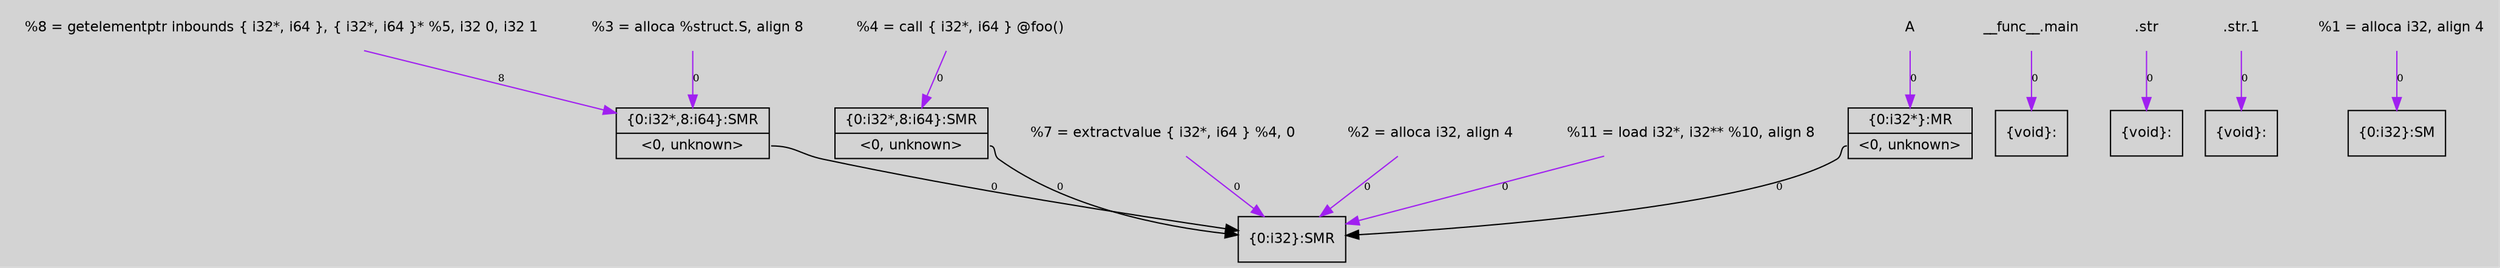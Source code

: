 digraph unnamed {
	graph [center=true, ratio=true, bgcolor=lightgray, fontname=Helvetica];
	node  [fontname=Helvetica, fontsize=11];

	Node0x7f9ac0506130 [shape=record,label="{\{0:i32*\}:MR|{<s0>\<0, unknown\>}}"];
	Node0x7f9ac0506210 [shape=record,label="{\{void\}:}"];
	Node0x7f9ac05062a0 [shape=record,label="{\{void\}:}"];
	Node0x7f9ac05063a0 [shape=record,label="{\{void\}:}"];
	Node0x7f9ac0506480 [shape=record,label="{\{0:i32\}:SM}"];
	Node0x7f9ac05066c0 [shape=record,label="{\{0:i32*,8:i64\}:SMR|{<s0>\<0, unknown\>}}"];
	Node0x7f9ac0506880 [shape=record,label="{\{0:i32*,8:i64\}:SMR|{<s0>\<0, unknown\>}}"];
	Node0x7f9ac0506a40 [shape=record,label="{\{0:i32\}:SMR}"];
	Node0x7f9ac040c638 [shape=plaintext, label ="  %4 = call \{ i32*, i64 \} @foo()"];
	Node0x7f9ac040c638 -> Node0x7f9ac0506880[arrowtail=tee,label="0",fontsize=8,color=purple];
	Node0x7f9ac0500048 [shape=plaintext, label ="  %8 = getelementptr inbounds \{ i32*, i64 \}, \{ i32*, i64 \}* %5, i32 0, i32 1"];
	Node0x7f9ac0500048 -> Node0x7f9ac05066c0[arrowtail=tee,label="8",fontsize=8,color=purple];
	Node0x7f9ac040b088 [shape=plaintext, label =".str.1"];
	Node0x7f9ac040b088 -> Node0x7f9ac05063a0[arrowtail=tee,label="0",fontsize=8,color=purple];
	Node0x7f9ac040ac38 [shape=plaintext, label ="A"];
	Node0x7f9ac040ac38 -> Node0x7f9ac0506130[arrowtail=tee,label="0",fontsize=8,color=purple];
	Node0x7f9ac040c7b8 [shape=plaintext, label ="  %7 = extractvalue \{ i32*, i64 \} %4, 0"];
	Node0x7f9ac040c7b8 -> Node0x7f9ac0506a40[arrowtail=tee,label="0",fontsize=8,color=purple];
	Node0x7f9ac040c3c8 [shape=plaintext, label ="  %1 = alloca i32, align 4"];
	Node0x7f9ac040c3c8 -> Node0x7f9ac0506480[arrowtail=tee,label="0",fontsize=8,color=purple];
	Node0x7f9ac040c428 [shape=plaintext, label ="  %2 = alloca i32, align 4"];
	Node0x7f9ac040c428 -> Node0x7f9ac0506a40[arrowtail=tee,label="0",fontsize=8,color=purple];
	Node0x7f9ac040c488 [shape=plaintext, label ="  %3 = alloca %struct.S, align 8"];
	Node0x7f9ac040c488 -> Node0x7f9ac05066c0[arrowtail=tee,label="0",fontsize=8,color=purple];
	Node0x7f9ac05002a8 [shape=plaintext, label ="  %11 = load i32*, i32** %10, align 8"];
	Node0x7f9ac05002a8 -> Node0x7f9ac0506a40[arrowtail=tee,label="0",fontsize=8,color=purple];
	Node0x7f9ac040afa8 [shape=plaintext, label =".str"];
	Node0x7f9ac040afa8 -> Node0x7f9ac05062a0[arrowtail=tee,label="0",fontsize=8,color=purple];
	Node0x7f9ac040aeb8 [shape=plaintext, label ="__func__.main"];
	Node0x7f9ac040aeb8 -> Node0x7f9ac0506210[arrowtail=tee,label="0",fontsize=8,color=purple];
	Node0x7f9ac0506130:s0 -> Node0x7f9ac0506a40[arrowtail=tee,label="0",fontsize=8];
	Node0x7f9ac05066c0:s0 -> Node0x7f9ac0506a40[arrowtail=tee,label="0",fontsize=8];
	Node0x7f9ac0506880:s0 -> Node0x7f9ac0506a40[arrowtail=tee,label="0",fontsize=8];
}
